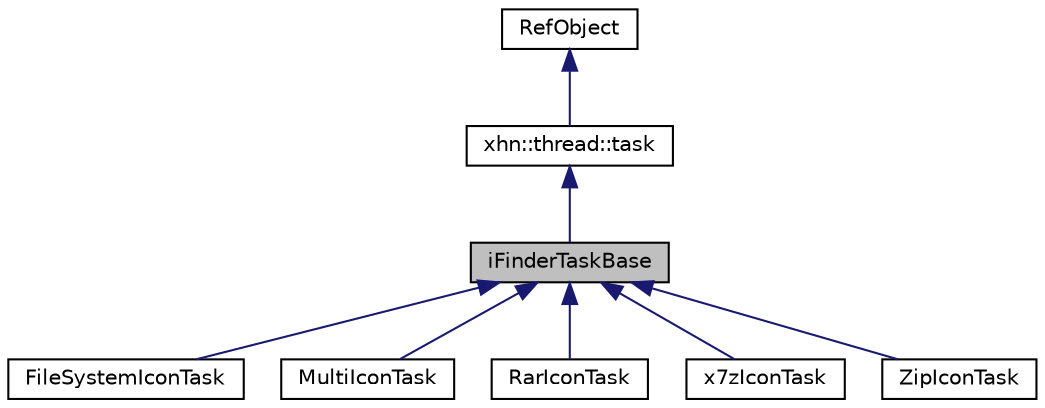 digraph "iFinderTaskBase"
{
  edge [fontname="Helvetica",fontsize="10",labelfontname="Helvetica",labelfontsize="10"];
  node [fontname="Helvetica",fontsize="10",shape=record];
  Node1 [label="iFinderTaskBase",height=0.2,width=0.4,color="black", fillcolor="grey75", style="filled", fontcolor="black"];
  Node2 -> Node1 [dir="back",color="midnightblue",fontsize="10",style="solid",fontname="Helvetica"];
  Node2 [label="xhn::thread::task",height=0.2,width=0.4,color="black", fillcolor="white", style="filled",URL="$classxhn_1_1thread_1_1task.html"];
  Node3 -> Node2 [dir="back",color="midnightblue",fontsize="10",style="solid",fontname="Helvetica"];
  Node3 [label="RefObject",height=0.2,width=0.4,color="black", fillcolor="white", style="filled",URL="$class_ref_object.html"];
  Node1 -> Node4 [dir="back",color="midnightblue",fontsize="10",style="solid",fontname="Helvetica"];
  Node4 [label="FileSystemIconTask",height=0.2,width=0.4,color="black", fillcolor="white", style="filled",URL="$class_file_system_icon_task.html"];
  Node1 -> Node5 [dir="back",color="midnightblue",fontsize="10",style="solid",fontname="Helvetica"];
  Node5 [label="MultiIconTask",height=0.2,width=0.4,color="black", fillcolor="white", style="filled",URL="$class_multi_icon_task.html"];
  Node1 -> Node6 [dir="back",color="midnightblue",fontsize="10",style="solid",fontname="Helvetica"];
  Node6 [label="RarIconTask",height=0.2,width=0.4,color="black", fillcolor="white", style="filled",URL="$class_rar_icon_task.html"];
  Node1 -> Node7 [dir="back",color="midnightblue",fontsize="10",style="solid",fontname="Helvetica"];
  Node7 [label="x7zIconTask",height=0.2,width=0.4,color="black", fillcolor="white", style="filled",URL="$classx7z_icon_task.html"];
  Node1 -> Node8 [dir="back",color="midnightblue",fontsize="10",style="solid",fontname="Helvetica"];
  Node8 [label="ZipIconTask",height=0.2,width=0.4,color="black", fillcolor="white", style="filled",URL="$class_zip_icon_task.html"];
}
